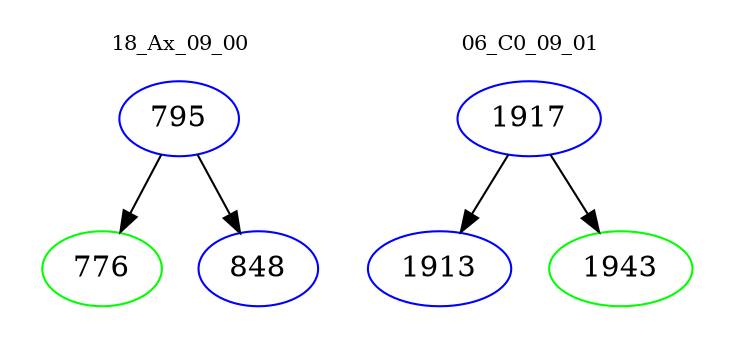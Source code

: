 digraph{
subgraph cluster_0 {
color = white
label = "18_Ax_09_00";
fontsize=10;
T0_795 [label="795", color="blue"]
T0_795 -> T0_776 [color="black"]
T0_776 [label="776", color="green"]
T0_795 -> T0_848 [color="black"]
T0_848 [label="848", color="blue"]
}
subgraph cluster_1 {
color = white
label = "06_C0_09_01";
fontsize=10;
T1_1917 [label="1917", color="blue"]
T1_1917 -> T1_1913 [color="black"]
T1_1913 [label="1913", color="blue"]
T1_1917 -> T1_1943 [color="black"]
T1_1943 [label="1943", color="green"]
}
}
